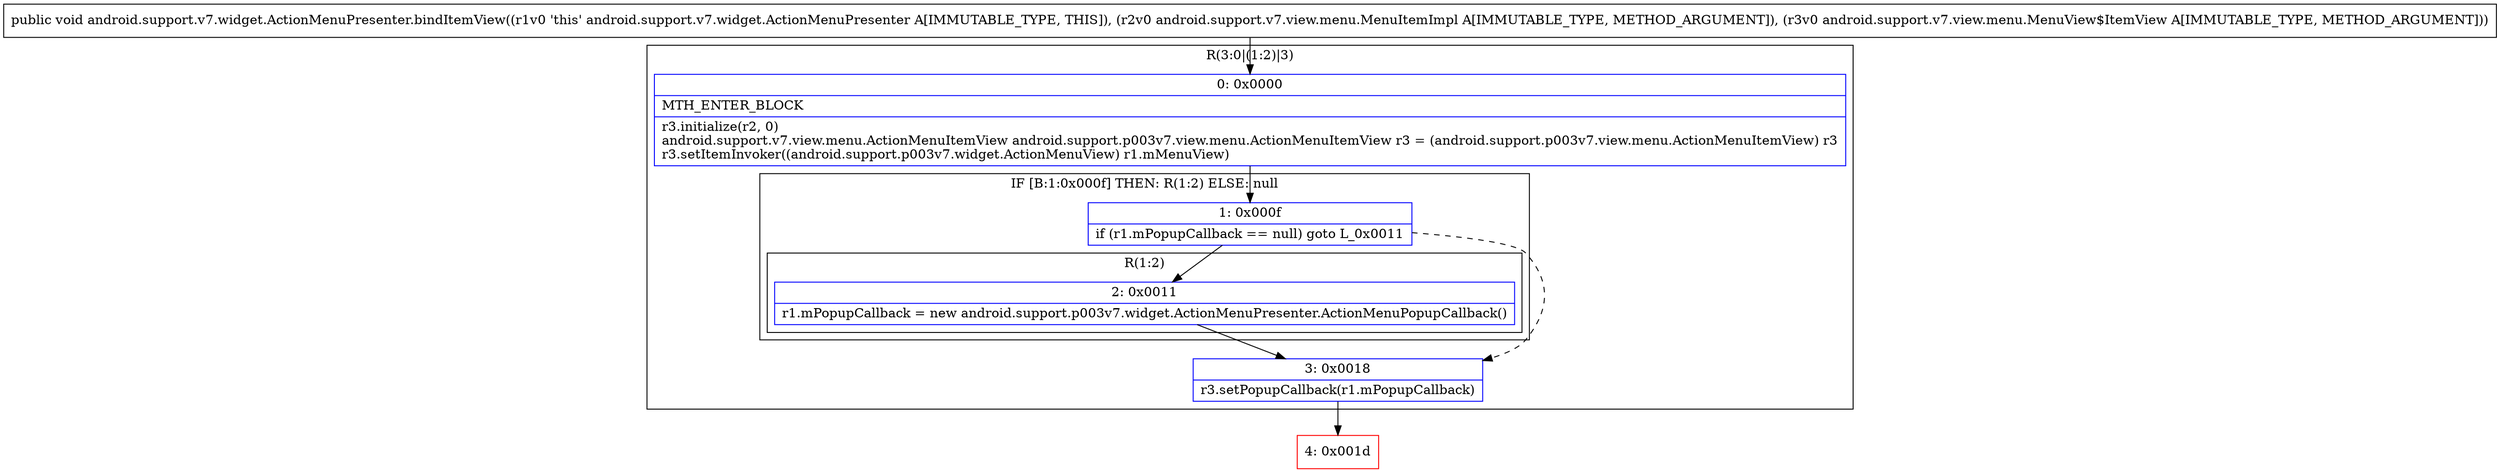 digraph "CFG forandroid.support.v7.widget.ActionMenuPresenter.bindItemView(Landroid\/support\/v7\/view\/menu\/MenuItemImpl;Landroid\/support\/v7\/view\/menu\/MenuView$ItemView;)V" {
subgraph cluster_Region_1958802831 {
label = "R(3:0|(1:2)|3)";
node [shape=record,color=blue];
Node_0 [shape=record,label="{0\:\ 0x0000|MTH_ENTER_BLOCK\l|r3.initialize(r2, 0)\landroid.support.v7.view.menu.ActionMenuItemView android.support.p003v7.view.menu.ActionMenuItemView r3 = (android.support.p003v7.view.menu.ActionMenuItemView) r3\lr3.setItemInvoker((android.support.p003v7.widget.ActionMenuView) r1.mMenuView)\l}"];
subgraph cluster_IfRegion_951474399 {
label = "IF [B:1:0x000f] THEN: R(1:2) ELSE: null";
node [shape=record,color=blue];
Node_1 [shape=record,label="{1\:\ 0x000f|if (r1.mPopupCallback == null) goto L_0x0011\l}"];
subgraph cluster_Region_225106535 {
label = "R(1:2)";
node [shape=record,color=blue];
Node_2 [shape=record,label="{2\:\ 0x0011|r1.mPopupCallback = new android.support.p003v7.widget.ActionMenuPresenter.ActionMenuPopupCallback()\l}"];
}
}
Node_3 [shape=record,label="{3\:\ 0x0018|r3.setPopupCallback(r1.mPopupCallback)\l}"];
}
Node_4 [shape=record,color=red,label="{4\:\ 0x001d}"];
MethodNode[shape=record,label="{public void android.support.v7.widget.ActionMenuPresenter.bindItemView((r1v0 'this' android.support.v7.widget.ActionMenuPresenter A[IMMUTABLE_TYPE, THIS]), (r2v0 android.support.v7.view.menu.MenuItemImpl A[IMMUTABLE_TYPE, METHOD_ARGUMENT]), (r3v0 android.support.v7.view.menu.MenuView$ItemView A[IMMUTABLE_TYPE, METHOD_ARGUMENT])) }"];
MethodNode -> Node_0;
Node_0 -> Node_1;
Node_1 -> Node_2;
Node_1 -> Node_3[style=dashed];
Node_2 -> Node_3;
Node_3 -> Node_4;
}

